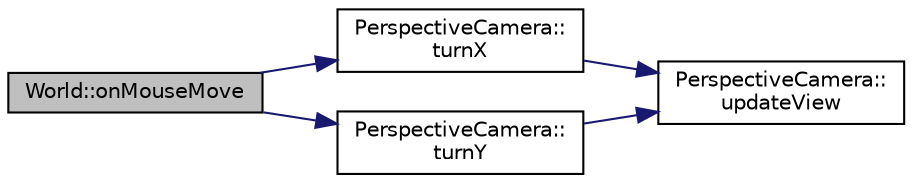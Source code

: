 digraph "World::onMouseMove"
{
  edge [fontname="Helvetica",fontsize="10",labelfontname="Helvetica",labelfontsize="10"];
  node [fontname="Helvetica",fontsize="10",shape=record];
  rankdir="LR";
  Node1 [label="World::onMouseMove",height=0.2,width=0.4,color="black", fillcolor="grey75", style="filled", fontcolor="black"];
  Node1 -> Node2 [color="midnightblue",fontsize="10",style="solid",fontname="Helvetica"];
  Node2 [label="PerspectiveCamera::\lturnX",height=0.2,width=0.4,color="black", fillcolor="white", style="filled",URL="$class_perspective_camera.html#a6bbd0338716891b778c5ce70f1f5fdda"];
  Node2 -> Node3 [color="midnightblue",fontsize="10",style="solid",fontname="Helvetica"];
  Node3 [label="PerspectiveCamera::\lupdateView",height=0.2,width=0.4,color="black", fillcolor="white", style="filled",URL="$class_perspective_camera.html#a1ede24481c69a76465f25a5ac920c1be"];
  Node1 -> Node4 [color="midnightblue",fontsize="10",style="solid",fontname="Helvetica"];
  Node4 [label="PerspectiveCamera::\lturnY",height=0.2,width=0.4,color="black", fillcolor="white", style="filled",URL="$class_perspective_camera.html#ac3b176a18e12c0927350d3c833e43943"];
  Node4 -> Node3 [color="midnightblue",fontsize="10",style="solid",fontname="Helvetica"];
}
